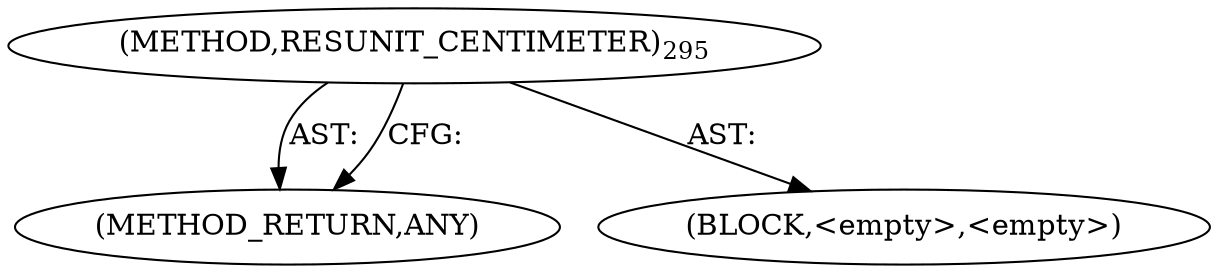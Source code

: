 digraph "RESUNIT_CENTIMETER" {  
"100218" [label = <(METHOD,RESUNIT_CENTIMETER)<SUB>295</SUB>> ]
"100219" [label = <(METHOD_RETURN,ANY)> ]
"100220" [label = <(BLOCK,&lt;empty&gt;,&lt;empty&gt;)> ]
  "100218" -> "100219"  [ label = "AST: "] 
  "100218" -> "100220"  [ label = "AST: "] 
  "100218" -> "100219"  [ label = "CFG: "] 
}

